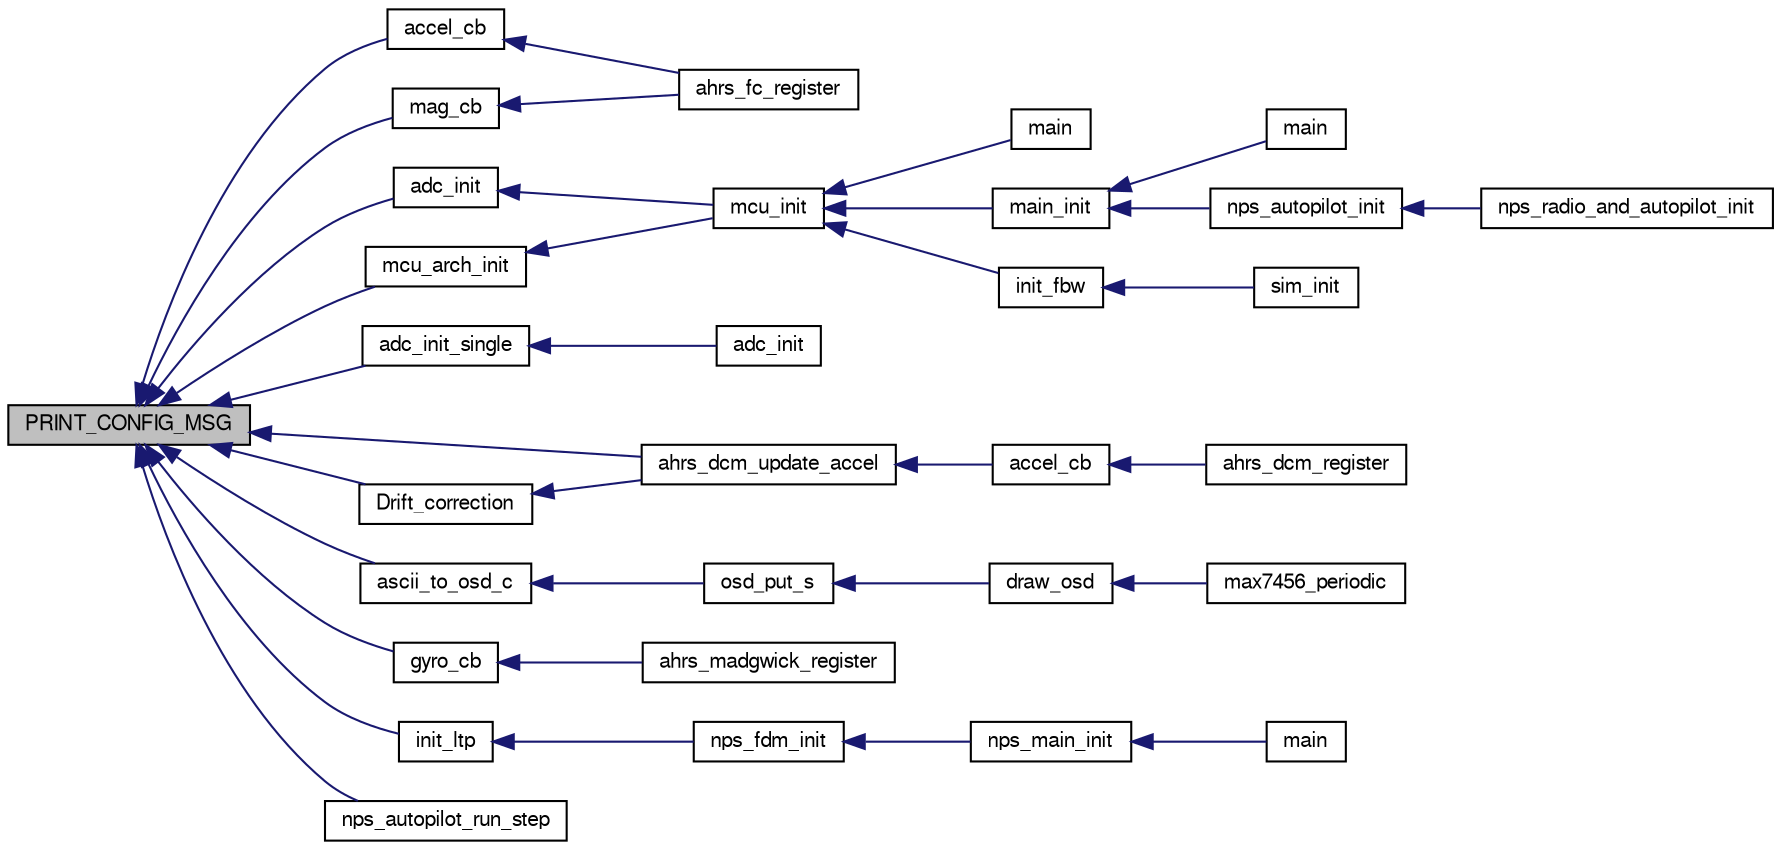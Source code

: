 digraph "PRINT_CONFIG_MSG"
{
  edge [fontname="FreeSans",fontsize="10",labelfontname="FreeSans",labelfontsize="10"];
  node [fontname="FreeSans",fontsize="10",shape=record];
  rankdir="LR";
  Node1 [label="PRINT_CONFIG_MSG",height=0.2,width=0.4,color="black", fillcolor="grey75", style="filled", fontcolor="black"];
  Node1 -> Node2 [dir="back",color="midnightblue",fontsize="10",style="solid",fontname="FreeSans"];
  Node2 [label="accel_cb",height=0.2,width=0.4,color="black", fillcolor="white", style="filled",URL="$ahrs__float__cmpl__wrapper_8c.html#aacd6b1869f263f90a6f1fbe777a87793"];
  Node2 -> Node3 [dir="back",color="midnightblue",fontsize="10",style="solid",fontname="FreeSans"];
  Node3 [label="ahrs_fc_register",height=0.2,width=0.4,color="black", fillcolor="white", style="filled",URL="$ahrs__float__cmpl__wrapper_8h.html#aa47cd2e2f95362dd732bac1f275344e0"];
  Node1 -> Node4 [dir="back",color="midnightblue",fontsize="10",style="solid",fontname="FreeSans"];
  Node4 [label="adc_init",height=0.2,width=0.4,color="black", fillcolor="white", style="filled",URL="$adc_8h.html#a2b815e6730e8723a6d1d06d9ef8f31c0",tooltip="Starts conversions. "];
  Node4 -> Node5 [dir="back",color="midnightblue",fontsize="10",style="solid",fontname="FreeSans"];
  Node5 [label="mcu_init",height=0.2,width=0.4,color="black", fillcolor="white", style="filled",URL="$group__mcu__periph.html#ga9af744358ff4b1e3e33d7dd170862f9b",tooltip="Microcontroller peripherals initialization. "];
  Node5 -> Node6 [dir="back",color="midnightblue",fontsize="10",style="solid",fontname="FreeSans"];
  Node6 [label="main",height=0.2,width=0.4,color="black", fillcolor="white", style="filled",URL="$lpc21_2uart__tunnel_8c.html#a3c04138a5bfe5d72780bb7e82a18e627"];
  Node5 -> Node7 [dir="back",color="midnightblue",fontsize="10",style="solid",fontname="FreeSans"];
  Node7 [label="main_init",height=0.2,width=0.4,color="black", fillcolor="white", style="filled",URL="$demo__ahrs__actuators_8c.html#afaa8374e20b79aaf7cfcea5ad9467ab1"];
  Node7 -> Node8 [dir="back",color="midnightblue",fontsize="10",style="solid",fontname="FreeSans"];
  Node8 [label="main",height=0.2,width=0.4,color="black", fillcolor="white", style="filled",URL="$demo__ahrs__actuators_8c.html#a840291bc02cba5474a4cb46a9b9566fe"];
  Node7 -> Node9 [dir="back",color="midnightblue",fontsize="10",style="solid",fontname="FreeSans"];
  Node9 [label="nps_autopilot_init",height=0.2,width=0.4,color="black", fillcolor="white", style="filled",URL="$nps__autopilot__rotorcraft_8c.html#a3348493e992edd2442581c1d09446b4b"];
  Node9 -> Node10 [dir="back",color="midnightblue",fontsize="10",style="solid",fontname="FreeSans"];
  Node10 [label="nps_radio_and_autopilot_init",height=0.2,width=0.4,color="black", fillcolor="white", style="filled",URL="$nps__main__hitl_8c.html#a72ef549ee35deec8c017e83d9de38f66"];
  Node5 -> Node11 [dir="back",color="midnightblue",fontsize="10",style="solid",fontname="FreeSans"];
  Node11 [label="init_fbw",height=0.2,width=0.4,color="black", fillcolor="white", style="filled",URL="$fixedwing_2main__fbw_8h.html#ad86b7fe577a2414df2c7a5a9222aa45a"];
  Node11 -> Node12 [dir="back",color="midnightblue",fontsize="10",style="solid",fontname="FreeSans"];
  Node12 [label="sim_init",height=0.2,width=0.4,color="black", fillcolor="white", style="filled",URL="$sim__ap_8c.html#a739fbef2e03619a863b4d7fd8d0da157"];
  Node1 -> Node13 [dir="back",color="midnightblue",fontsize="10",style="solid",fontname="FreeSans"];
  Node13 [label="adc_init_single",height=0.2,width=0.4,color="black", fillcolor="white", style="filled",URL="$stm32_2mcu__periph_2adc__arch_8c.html#af155701fd8bbfe59180a00810911d34e"];
  Node13 -> Node14 [dir="back",color="midnightblue",fontsize="10",style="solid",fontname="FreeSans"];
  Node14 [label="adc_init",height=0.2,width=0.4,color="black", fillcolor="white", style="filled",URL="$stm32_2mcu__periph_2adc__arch_8c.html#a2b815e6730e8723a6d1d06d9ef8f31c0",tooltip="Starts conversions. "];
  Node1 -> Node15 [dir="back",color="midnightblue",fontsize="10",style="solid",fontname="FreeSans"];
  Node15 [label="ahrs_dcm_update_accel",height=0.2,width=0.4,color="black", fillcolor="white", style="filled",URL="$ahrs__float__dcm_8h.html#a9e8f7f86867387eac6081a8b23ea9533"];
  Node15 -> Node16 [dir="back",color="midnightblue",fontsize="10",style="solid",fontname="FreeSans"];
  Node16 [label="accel_cb",height=0.2,width=0.4,color="black", fillcolor="white", style="filled",URL="$ahrs__float__dcm__wrapper_8c.html#aacd6b1869f263f90a6f1fbe777a87793"];
  Node16 -> Node17 [dir="back",color="midnightblue",fontsize="10",style="solid",fontname="FreeSans"];
  Node17 [label="ahrs_dcm_register",height=0.2,width=0.4,color="black", fillcolor="white", style="filled",URL="$ahrs__float__dcm__wrapper_8h.html#a18235ffdb70868861d5424fe8c4bafa5"];
  Node1 -> Node18 [dir="back",color="midnightblue",fontsize="10",style="solid",fontname="FreeSans"];
  Node18 [label="ascii_to_osd_c",height=0.2,width=0.4,color="black", fillcolor="white", style="filled",URL="$max7456_8c.html#ab6589475b928e58fdf044d03783fcb54"];
  Node18 -> Node19 [dir="back",color="midnightblue",fontsize="10",style="solid",fontname="FreeSans"];
  Node19 [label="osd_put_s",height=0.2,width=0.4,color="black", fillcolor="white", style="filled",URL="$max7456_8c.html#a2b5efe546809c5c4b7d6470ba879d9fa"];
  Node19 -> Node20 [dir="back",color="midnightblue",fontsize="10",style="solid",fontname="FreeSans"];
  Node20 [label="draw_osd",height=0.2,width=0.4,color="black", fillcolor="white", style="filled",URL="$max7456_8c.html#a079837dac11983fe67050e136b0080e4"];
  Node20 -> Node21 [dir="back",color="midnightblue",fontsize="10",style="solid",fontname="FreeSans"];
  Node21 [label="max7456_periodic",height=0.2,width=0.4,color="black", fillcolor="white", style="filled",URL="$max7456_8h.html#a1d6d4401863cba472802654472781050"];
  Node1 -> Node22 [dir="back",color="midnightblue",fontsize="10",style="solid",fontname="FreeSans"];
  Node22 [label="Drift_correction",height=0.2,width=0.4,color="black", fillcolor="white", style="filled",URL="$ahrs__float__dcm_8c.html#a0983667a3515b42c82ce0b23d0007439"];
  Node22 -> Node15 [dir="back",color="midnightblue",fontsize="10",style="solid",fontname="FreeSans"];
  Node1 -> Node23 [dir="back",color="midnightblue",fontsize="10",style="solid",fontname="FreeSans"];
  Node23 [label="gyro_cb",height=0.2,width=0.4,color="black", fillcolor="white", style="filled",URL="$ahrs__madgwick__wrapper_8c.html#a47e1ea35fdb43af72537c6c9f38b889d",tooltip="Call ahrs_madgwick_propagate on new gyro measurements. "];
  Node23 -> Node24 [dir="back",color="midnightblue",fontsize="10",style="solid",fontname="FreeSans"];
  Node24 [label="ahrs_madgwick_register",height=0.2,width=0.4,color="black", fillcolor="white", style="filled",URL="$ahrs__madgwick__wrapper_8h.html#aba61b0738249ab4a910d0b8b9c56a897"];
  Node1 -> Node25 [dir="back",color="midnightblue",fontsize="10",style="solid",fontname="FreeSans"];
  Node25 [label="init_ltp",height=0.2,width=0.4,color="black", fillcolor="white", style="filled",URL="$nps__fdm__jsbsim_8cpp.html#a3836be75ba868b34cd08503e2f242ab5",tooltip="Initialize the ltp from the JSBSim location. "];
  Node25 -> Node26 [dir="back",color="midnightblue",fontsize="10",style="solid",fontname="FreeSans"];
  Node26 [label="nps_fdm_init",height=0.2,width=0.4,color="black", fillcolor="white", style="filled",URL="$nps__fdm__jsbsim_8cpp.html#a17ec5b69b110d046f9db5b67d2b08779",tooltip="Initialize actuator dynamics, set unused fields in fdm. "];
  Node26 -> Node27 [dir="back",color="midnightblue",fontsize="10",style="solid",fontname="FreeSans"];
  Node27 [label="nps_main_init",height=0.2,width=0.4,color="black", fillcolor="white", style="filled",URL="$nps__main__common_8c.html#a92aad3720fb482042b695d66e633699a"];
  Node27 -> Node28 [dir="back",color="midnightblue",fontsize="10",style="solid",fontname="FreeSans"];
  Node28 [label="main",height=0.2,width=0.4,color="black", fillcolor="white", style="filled",URL="$nps__main__hitl_8c.html#a3c04138a5bfe5d72780bb7e82a18e627"];
  Node1 -> Node29 [dir="back",color="midnightblue",fontsize="10",style="solid",fontname="FreeSans"];
  Node29 [label="mag_cb",height=0.2,width=0.4,color="black", fillcolor="white", style="filled",URL="$ahrs__float__cmpl__wrapper_8c.html#a49cc1e545848b85016af530049991c02"];
  Node29 -> Node3 [dir="back",color="midnightblue",fontsize="10",style="solid",fontname="FreeSans"];
  Node1 -> Node30 [dir="back",color="midnightblue",fontsize="10",style="solid",fontname="FreeSans"];
  Node30 [label="mcu_arch_init",height=0.2,width=0.4,color="black", fillcolor="white", style="filled",URL="$stm32_2mcu__arch_8h.html#a87671303c7d4a9264b1ffbb07e87f454"];
  Node30 -> Node5 [dir="back",color="midnightblue",fontsize="10",style="solid",fontname="FreeSans"];
  Node1 -> Node31 [dir="back",color="midnightblue",fontsize="10",style="solid",fontname="FreeSans"];
  Node31 [label="nps_autopilot_run_step",height=0.2,width=0.4,color="black", fillcolor="white", style="filled",URL="$nps__autopilot__fixedwing_8c.html#a12870aaa609d4860004be3cec4c8cf2a"];
}
